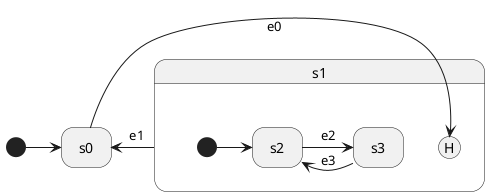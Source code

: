 @startuml
hide empty description
[*] -right-> s0
s0 -right-> s1[H] : e0
s1 -left-> s0 : e1
state s1 {
  [*] -right-> s2
  s2 -right-> s3 : e2
  s3 -left-> s2 : e3
}
@enduml

